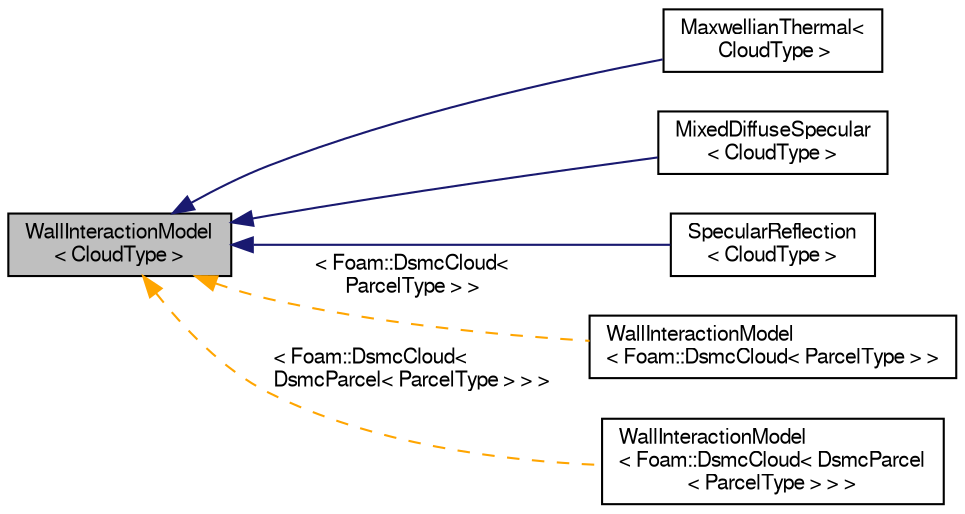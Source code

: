 digraph "WallInteractionModel&lt; CloudType &gt;"
{
  bgcolor="transparent";
  edge [fontname="FreeSans",fontsize="10",labelfontname="FreeSans",labelfontsize="10"];
  node [fontname="FreeSans",fontsize="10",shape=record];
  rankdir="LR";
  Node0 [label="WallInteractionModel\l\< CloudType \>",height=0.2,width=0.4,color="black", fillcolor="grey75", style="filled", fontcolor="black"];
  Node0 -> Node1 [dir="back",color="midnightblue",fontsize="10",style="solid",fontname="FreeSans"];
  Node1 [label="MaxwellianThermal\<\l CloudType \>",height=0.2,width=0.4,color="black",URL="$a23726.html",tooltip="Wall interaction setting microscopic velocity to a random one drawn from a Maxwellian distribution co..."];
  Node0 -> Node2 [dir="back",color="midnightblue",fontsize="10",style="solid",fontname="FreeSans"];
  Node2 [label="MixedDiffuseSpecular\l\< CloudType \>",height=0.2,width=0.4,color="black",URL="$a23730.html",tooltip="Wall interaction setting microscopic velocity to a random one drawn from a Maxwellian distribution co..."];
  Node0 -> Node3 [dir="back",color="midnightblue",fontsize="10",style="solid",fontname="FreeSans"];
  Node3 [label="SpecularReflection\l\< CloudType \>",height=0.2,width=0.4,color="black",URL="$a23734.html",tooltip="Reversing the wall-normal component of the particle velocity. "];
  Node0 -> Node4 [dir="back",color="orange",fontsize="10",style="dashed",label=" \< Foam::DsmcCloud\<\l ParcelType \> \>" ,fontname="FreeSans"];
  Node4 [label="WallInteractionModel\l\< Foam::DsmcCloud\< ParcelType \> \>",height=0.2,width=0.4,color="black",URL="$a23678.html"];
  Node0 -> Node5 [dir="back",color="orange",fontsize="10",style="dashed",label=" \< Foam::DsmcCloud\<\l DsmcParcel\< ParcelType \> \> \>" ,fontname="FreeSans"];
  Node5 [label="WallInteractionModel\l\< Foam::DsmcCloud\< DsmcParcel\l\< ParcelType \> \> \>",height=0.2,width=0.4,color="black",URL="$a23678.html"];
}
